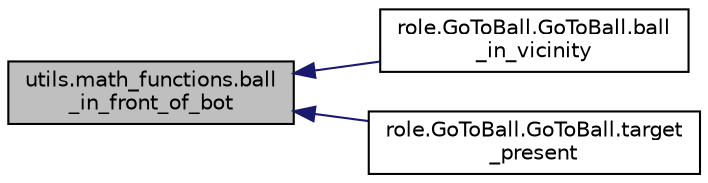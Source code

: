 digraph "utils.math_functions.ball_in_front_of_bot"
{
 // INTERACTIVE_SVG=YES
  edge [fontname="Helvetica",fontsize="10",labelfontname="Helvetica",labelfontsize="10"];
  node [fontname="Helvetica",fontsize="10",shape=record];
  rankdir="LR";
  Node1 [label="utils.math_functions.ball\l_in_front_of_bot",height=0.2,width=0.4,color="black", fillcolor="grey75", style="filled", fontcolor="black"];
  Node1 -> Node2 [dir="back",color="midnightblue",fontsize="10",style="solid",fontname="Helvetica"];
  Node2 [label="role.GoToBall.GoToBall.ball\l_in_vicinity",height=0.2,width=0.4,color="black", fillcolor="white", style="filled",URL="$d9/d1f/classrole_1_1_go_to_ball_1_1_go_to_ball.html#a443ba3ceb1202fa7b9ab10602e33ff90"];
  Node1 -> Node3 [dir="back",color="midnightblue",fontsize="10",style="solid",fontname="Helvetica"];
  Node3 [label="role.GoToBall.GoToBall.target\l_present",height=0.2,width=0.4,color="black", fillcolor="white", style="filled",URL="$d9/d1f/classrole_1_1_go_to_ball_1_1_go_to_ball.html#aab2a079a5139b8c17cfd9013ea5115f5"];
}
